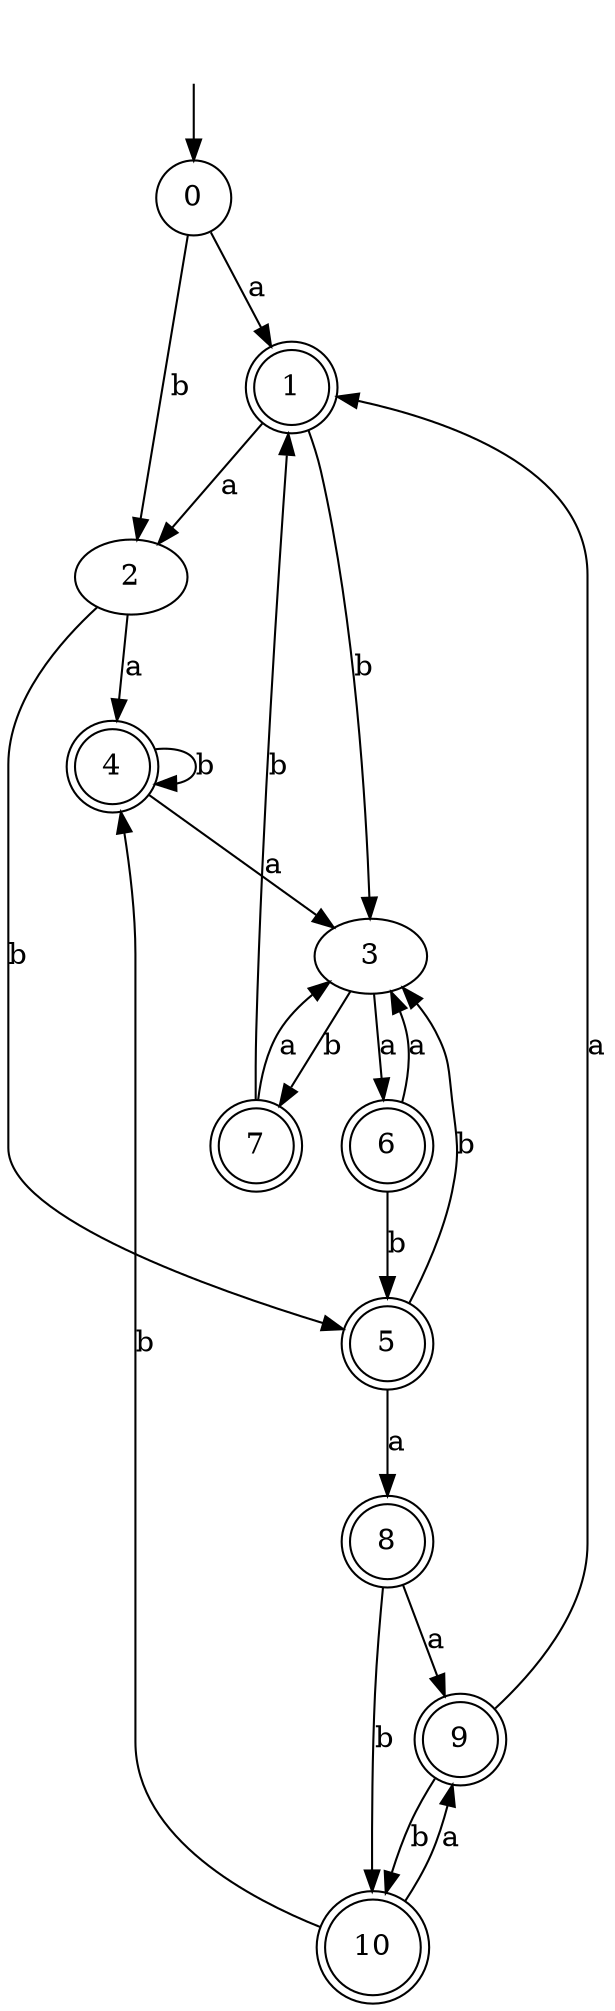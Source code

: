 digraph RandomDFA {
  __start0 [label="", shape=none];
  __start0 -> 0 [label=""];
  0 [shape=circle]
  0 -> 1 [label="a"]
  0 -> 2 [label="b"]
  1 [shape=doublecircle]
  1 -> 2 [label="a"]
  1 -> 3 [label="b"]
  2
  2 -> 4 [label="a"]
  2 -> 5 [label="b"]
  3
  3 -> 6 [label="a"]
  3 -> 7 [label="b"]
  4 [shape=doublecircle]
  4 -> 3 [label="a"]
  4 -> 4 [label="b"]
  5 [shape=doublecircle]
  5 -> 8 [label="a"]
  5 -> 3 [label="b"]
  6 [shape=doublecircle]
  6 -> 3 [label="a"]
  6 -> 5 [label="b"]
  7 [shape=doublecircle]
  7 -> 3 [label="a"]
  7 -> 1 [label="b"]
  8 [shape=doublecircle]
  8 -> 9 [label="a"]
  8 -> 10 [label="b"]
  9 [shape=doublecircle]
  9 -> 1 [label="a"]
  9 -> 10 [label="b"]
  10 [shape=doublecircle]
  10 -> 9 [label="a"]
  10 -> 4 [label="b"]
}
